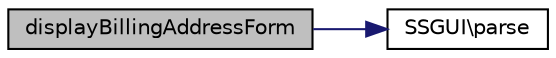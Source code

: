 digraph "displayBillingAddressForm"
{
  edge [fontname="Helvetica",fontsize="10",labelfontname="Helvetica",labelfontsize="10"];
  node [fontname="Helvetica",fontsize="10",shape=record];
  rankdir="LR";
  Node1 [label="displayBillingAddressForm",height=0.2,width=0.4,color="black", fillcolor="grey75", style="filled", fontcolor="black"];
  Node1 -> Node2 [color="midnightblue",fontsize="10",style="solid",fontname="Helvetica"];
  Node2 [label="SSGUI\\parse",height=0.2,width=0.4,color="black", fillcolor="white", style="filled",URL="$class_s_s_g_u_i.html#a41dbc82f8bbc7991044d2fe4f51d7ac9"];
}

